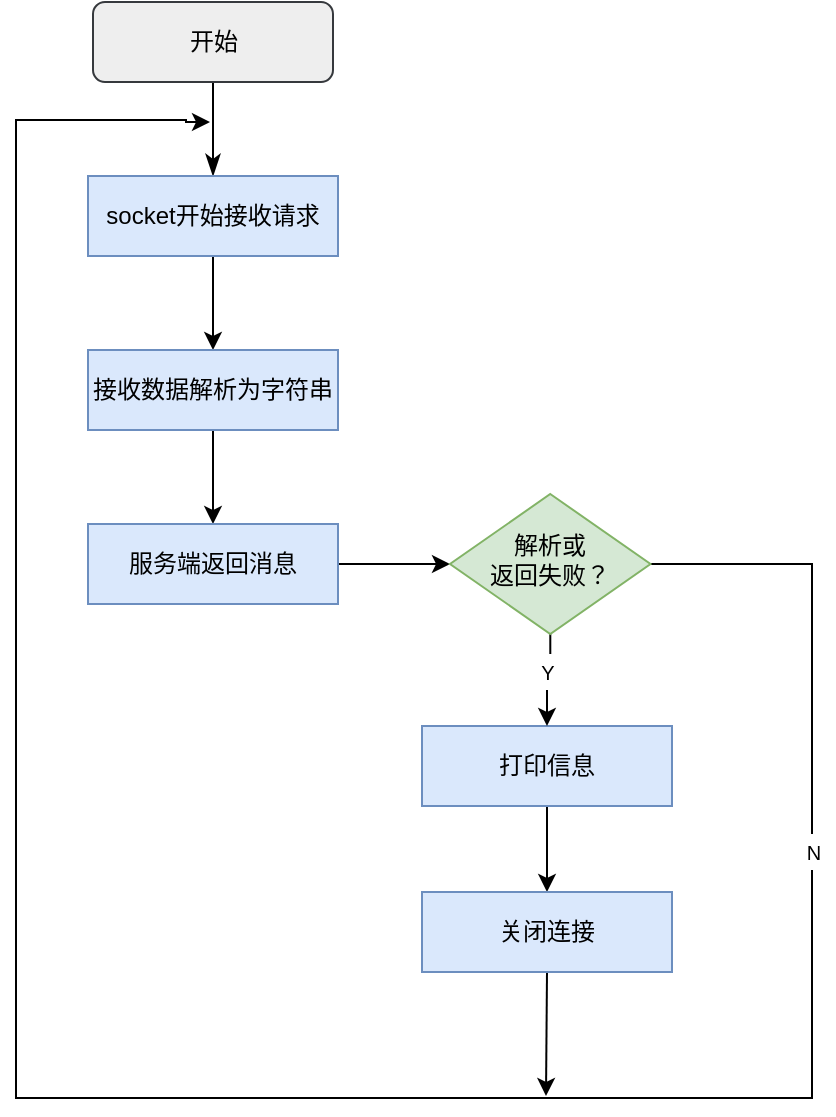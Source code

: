 <mxfile version="22.1.4" type="github">
  <diagram id="C5RBs43oDa-KdzZeNtuy" name="Page-1">
    <mxGraphModel dx="1015" dy="543" grid="1" gridSize="1" guides="1" tooltips="1" connect="1" arrows="1" fold="1" page="1" pageScale="1" pageWidth="827" pageHeight="1169" math="0" shadow="0">
      <root>
        <mxCell id="WIyWlLk6GJQsqaUBKTNV-0" />
        <mxCell id="WIyWlLk6GJQsqaUBKTNV-1" parent="WIyWlLk6GJQsqaUBKTNV-0" />
        <mxCell id="PpvjPfuKS6hcIcj3usqk-0" value="" style="rounded=0;html=1;jettySize=auto;orthogonalLoop=1;fontSize=11;endArrow=classicThin;endFill=1;endSize=8;strokeWidth=1;shadow=0;labelBackgroundColor=none;edgeStyle=orthogonalEdgeStyle;movable=1;resizable=1;rotatable=1;deletable=1;editable=1;locked=0;connectable=1;entryX=0.5;entryY=0;entryDx=0;entryDy=0;" edge="1" parent="WIyWlLk6GJQsqaUBKTNV-1" source="PpvjPfuKS6hcIcj3usqk-1" target="PpvjPfuKS6hcIcj3usqk-4">
          <mxGeometry relative="1" as="geometry">
            <mxPoint x="318.5" y="270" as="targetPoint" />
          </mxGeometry>
        </mxCell>
        <mxCell id="PpvjPfuKS6hcIcj3usqk-1" value="开始" style="rounded=1;whiteSpace=wrap;html=1;fontSize=12;glass=0;strokeWidth=1;shadow=0;fillColor=#eeeeee;strokeColor=#36393d;" vertex="1" parent="WIyWlLk6GJQsqaUBKTNV-1">
          <mxGeometry x="258.5" y="189" width="120" height="40" as="geometry" />
        </mxCell>
        <mxCell id="PpvjPfuKS6hcIcj3usqk-3" value="" style="edgeStyle=orthogonalEdgeStyle;rounded=0;orthogonalLoop=1;jettySize=auto;html=1;" edge="1" parent="WIyWlLk6GJQsqaUBKTNV-1" source="PpvjPfuKS6hcIcj3usqk-4" target="PpvjPfuKS6hcIcj3usqk-6">
          <mxGeometry relative="1" as="geometry" />
        </mxCell>
        <mxCell id="PpvjPfuKS6hcIcj3usqk-4" value="socket开始接收请求" style="rounded=0;whiteSpace=wrap;html=1;fillColor=#dae8fc;strokeColor=#6c8ebf;" vertex="1" parent="WIyWlLk6GJQsqaUBKTNV-1">
          <mxGeometry x="256" y="276" width="125" height="40" as="geometry" />
        </mxCell>
        <mxCell id="PpvjPfuKS6hcIcj3usqk-5" value="" style="edgeStyle=orthogonalEdgeStyle;rounded=0;orthogonalLoop=1;jettySize=auto;html=1;exitX=1;exitY=0.5;exitDx=0;exitDy=0;entryX=0;entryY=0.5;entryDx=0;entryDy=0;" edge="1" parent="WIyWlLk6GJQsqaUBKTNV-1" source="PpvjPfuKS6hcIcj3usqk-18" target="PpvjPfuKS6hcIcj3usqk-12">
          <mxGeometry relative="1" as="geometry">
            <mxPoint x="381" y="470" as="sourcePoint" />
            <mxPoint x="484.5" y="433" as="targetPoint" />
          </mxGeometry>
        </mxCell>
        <mxCell id="PpvjPfuKS6hcIcj3usqk-19" value="" style="edgeStyle=orthogonalEdgeStyle;rounded=0;orthogonalLoop=1;jettySize=auto;html=1;" edge="1" parent="WIyWlLk6GJQsqaUBKTNV-1" source="PpvjPfuKS6hcIcj3usqk-6" target="PpvjPfuKS6hcIcj3usqk-18">
          <mxGeometry relative="1" as="geometry" />
        </mxCell>
        <mxCell id="PpvjPfuKS6hcIcj3usqk-6" value="接收数据解析为字符串" style="rounded=0;whiteSpace=wrap;html=1;fillColor=#dae8fc;strokeColor=#6c8ebf;" vertex="1" parent="WIyWlLk6GJQsqaUBKTNV-1">
          <mxGeometry x="256" y="363" width="125" height="40" as="geometry" />
        </mxCell>
        <mxCell id="PpvjPfuKS6hcIcj3usqk-22" value="" style="edgeStyle=orthogonalEdgeStyle;rounded=0;orthogonalLoop=1;jettySize=auto;html=1;" edge="1" parent="WIyWlLk6GJQsqaUBKTNV-1" source="PpvjPfuKS6hcIcj3usqk-7" target="PpvjPfuKS6hcIcj3usqk-21">
          <mxGeometry relative="1" as="geometry" />
        </mxCell>
        <mxCell id="PpvjPfuKS6hcIcj3usqk-7" value="打印信息" style="rounded=0;whiteSpace=wrap;html=1;fillColor=#dae8fc;strokeColor=#6c8ebf;" vertex="1" parent="WIyWlLk6GJQsqaUBKTNV-1">
          <mxGeometry x="423" y="551" width="125" height="40" as="geometry" />
        </mxCell>
        <mxCell id="PpvjPfuKS6hcIcj3usqk-9" value="" style="edgeStyle=orthogonalEdgeStyle;rounded=0;orthogonalLoop=1;jettySize=auto;html=1;exitX=1;exitY=0.5;exitDx=0;exitDy=0;" edge="1" parent="WIyWlLk6GJQsqaUBKTNV-1" source="PpvjPfuKS6hcIcj3usqk-12">
          <mxGeometry relative="1" as="geometry">
            <mxPoint x="317" y="249" as="targetPoint" />
            <mxPoint x="592" y="478" as="sourcePoint" />
            <Array as="points">
              <mxPoint x="618" y="470" />
              <mxPoint x="618" y="737" />
              <mxPoint x="220" y="737" />
              <mxPoint x="220" y="248" />
              <mxPoint x="305" y="248" />
            </Array>
          </mxGeometry>
        </mxCell>
        <mxCell id="PpvjPfuKS6hcIcj3usqk-10" value="&lt;font style=&quot;font-size: 10px;&quot;&gt;N&lt;/font&gt;" style="text;html=1;strokeColor=none;fillColor=default;align=center;verticalAlign=middle;whiteSpace=wrap;rounded=0;" vertex="1" parent="WIyWlLk6GJQsqaUBKTNV-1">
          <mxGeometry x="609" y="605" width="20" height="18" as="geometry" />
        </mxCell>
        <mxCell id="PpvjPfuKS6hcIcj3usqk-11" value="" style="edgeStyle=orthogonalEdgeStyle;rounded=0;orthogonalLoop=1;jettySize=auto;html=1;" edge="1" parent="WIyWlLk6GJQsqaUBKTNV-1" source="PpvjPfuKS6hcIcj3usqk-12" target="PpvjPfuKS6hcIcj3usqk-7">
          <mxGeometry relative="1" as="geometry" />
        </mxCell>
        <mxCell id="PpvjPfuKS6hcIcj3usqk-12" value="解析或&lt;br&gt;返回失败？" style="rhombus;whiteSpace=wrap;html=1;shadow=0;fontFamily=Helvetica;fontSize=12;align=center;strokeWidth=1;spacing=6;spacingTop=-4;fillColor=#d5e8d4;strokeColor=#82b366;" vertex="1" parent="WIyWlLk6GJQsqaUBKTNV-1">
          <mxGeometry x="437" y="435" width="100.25" height="70" as="geometry" />
        </mxCell>
        <mxCell id="PpvjPfuKS6hcIcj3usqk-13" value="&lt;font style=&quot;font-size: 10px;&quot;&gt;Y&lt;/font&gt;" style="text;html=1;strokeColor=none;fillColor=default;align=center;verticalAlign=middle;whiteSpace=wrap;rounded=0;" vertex="1" parent="WIyWlLk6GJQsqaUBKTNV-1">
          <mxGeometry x="475.99" y="515" width="20" height="18" as="geometry" />
        </mxCell>
        <mxCell id="PpvjPfuKS6hcIcj3usqk-18" value="服务端返回消息" style="rounded=0;whiteSpace=wrap;html=1;fillColor=#dae8fc;strokeColor=#6c8ebf;" vertex="1" parent="WIyWlLk6GJQsqaUBKTNV-1">
          <mxGeometry x="256" y="450" width="125" height="40" as="geometry" />
        </mxCell>
        <mxCell id="PpvjPfuKS6hcIcj3usqk-23" value="" style="edgeStyle=orthogonalEdgeStyle;rounded=0;orthogonalLoop=1;jettySize=auto;html=1;exitX=0.5;exitY=1;exitDx=0;exitDy=0;" edge="1" parent="WIyWlLk6GJQsqaUBKTNV-1" source="PpvjPfuKS6hcIcj3usqk-21">
          <mxGeometry relative="1" as="geometry">
            <mxPoint x="485" y="736" as="targetPoint" />
          </mxGeometry>
        </mxCell>
        <mxCell id="PpvjPfuKS6hcIcj3usqk-21" value="关闭连接" style="rounded=0;whiteSpace=wrap;html=1;fillColor=#dae8fc;strokeColor=#6c8ebf;" vertex="1" parent="WIyWlLk6GJQsqaUBKTNV-1">
          <mxGeometry x="423" y="634" width="125" height="40" as="geometry" />
        </mxCell>
      </root>
    </mxGraphModel>
  </diagram>
</mxfile>
